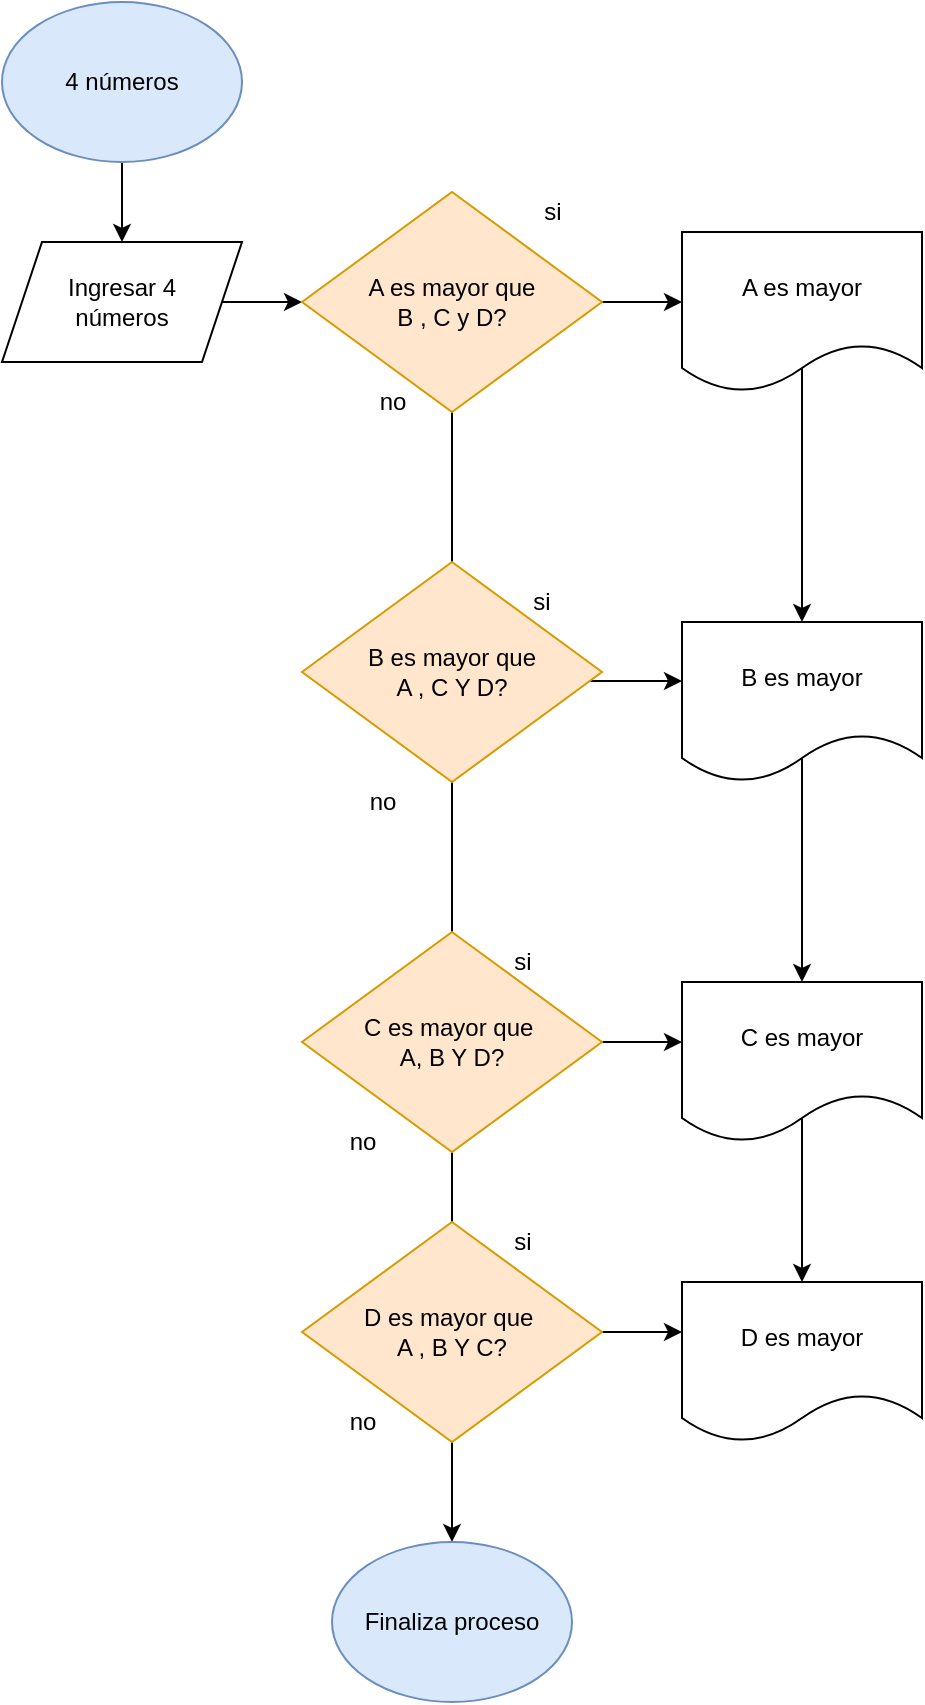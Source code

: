 <mxfile version="14.8.6" type="github" pages="2">
  <diagram id="fj6QsGLIF5zpcB3G1yky" name="4 Números">
    <mxGraphModel dx="1102" dy="582" grid="1" gridSize="10" guides="1" tooltips="1" connect="1" arrows="1" fold="1" page="1" pageScale="1" pageWidth="1169" pageHeight="1654" math="0" shadow="0">
      <root>
        <mxCell id="PK90AZNPbYMcKVVDFPUc-0" />
        <mxCell id="PK90AZNPbYMcKVVDFPUc-1" parent="PK90AZNPbYMcKVVDFPUc-0" />
        <mxCell id="PK90AZNPbYMcKVVDFPUc-3" style="edgeStyle=orthogonalEdgeStyle;rounded=0;orthogonalLoop=1;jettySize=auto;html=1;" parent="PK90AZNPbYMcKVVDFPUc-1" source="PK90AZNPbYMcKVVDFPUc-2" edge="1">
          <mxGeometry relative="1" as="geometry">
            <mxPoint x="210" y="130" as="targetPoint" />
          </mxGeometry>
        </mxCell>
        <mxCell id="PK90AZNPbYMcKVVDFPUc-2" value="4 números" style="ellipse;whiteSpace=wrap;html=1;fillColor=#dae8fc;strokeColor=#6c8ebf;" parent="PK90AZNPbYMcKVVDFPUc-1" vertex="1">
          <mxGeometry x="150" y="10" width="120" height="80" as="geometry" />
        </mxCell>
        <mxCell id="PK90AZNPbYMcKVVDFPUc-5" style="edgeStyle=orthogonalEdgeStyle;rounded=0;orthogonalLoop=1;jettySize=auto;html=1;exitX=1;exitY=0.5;exitDx=0;exitDy=0;" parent="PK90AZNPbYMcKVVDFPUc-1" source="DrQtlhYqOjxopu18fMue-1" target="PK90AZNPbYMcKVVDFPUc-6" edge="1">
          <mxGeometry relative="1" as="geometry">
            <mxPoint x="210" y="250" as="targetPoint" />
            <mxPoint x="270" y="160" as="sourcePoint" />
          </mxGeometry>
        </mxCell>
        <mxCell id="PK90AZNPbYMcKVVDFPUc-10" style="edgeStyle=orthogonalEdgeStyle;rounded=0;orthogonalLoop=1;jettySize=auto;html=1;" parent="PK90AZNPbYMcKVVDFPUc-1" source="PK90AZNPbYMcKVVDFPUc-6" edge="1">
          <mxGeometry relative="1" as="geometry">
            <mxPoint x="375" y="320" as="targetPoint" />
          </mxGeometry>
        </mxCell>
        <mxCell id="PK90AZNPbYMcKVVDFPUc-12" style="edgeStyle=orthogonalEdgeStyle;rounded=0;orthogonalLoop=1;jettySize=auto;html=1;" parent="PK90AZNPbYMcKVVDFPUc-1" source="PK90AZNPbYMcKVVDFPUc-6" edge="1">
          <mxGeometry relative="1" as="geometry">
            <mxPoint x="490" y="160" as="targetPoint" />
          </mxGeometry>
        </mxCell>
        <mxCell id="PK90AZNPbYMcKVVDFPUc-6" value="A es mayor que &lt;br&gt;B , C y D?" style="rhombus;whiteSpace=wrap;html=1;fillColor=#ffe6cc;strokeColor=#d79b00;" parent="PK90AZNPbYMcKVVDFPUc-1" vertex="1">
          <mxGeometry x="300" y="105" width="150" height="110" as="geometry" />
        </mxCell>
        <mxCell id="PK90AZNPbYMcKVVDFPUc-8" value="si" style="text;html=1;align=center;verticalAlign=middle;resizable=0;points=[];autosize=1;strokeColor=none;" parent="PK90AZNPbYMcKVVDFPUc-1" vertex="1">
          <mxGeometry x="410" y="105" width="30" height="20" as="geometry" />
        </mxCell>
        <mxCell id="PK90AZNPbYMcKVVDFPUc-9" value="no" style="text;html=1;align=center;verticalAlign=middle;resizable=0;points=[];autosize=1;strokeColor=none;" parent="PK90AZNPbYMcKVVDFPUc-1" vertex="1">
          <mxGeometry x="330" y="200" width="30" height="20" as="geometry" />
        </mxCell>
        <mxCell id="PK90AZNPbYMcKVVDFPUc-14" style="edgeStyle=orthogonalEdgeStyle;rounded=0;orthogonalLoop=1;jettySize=auto;html=1;entryX=0.5;entryY=0;entryDx=0;entryDy=0;" parent="PK90AZNPbYMcKVVDFPUc-1" edge="1">
          <mxGeometry relative="1" as="geometry">
            <mxPoint x="550" y="320" as="targetPoint" />
            <mxPoint x="550" y="190" as="sourcePoint" />
          </mxGeometry>
        </mxCell>
        <mxCell id="PK90AZNPbYMcKVVDFPUc-16" style="edgeStyle=orthogonalEdgeStyle;rounded=0;orthogonalLoop=1;jettySize=auto;html=1;" parent="PK90AZNPbYMcKVVDFPUc-1" edge="1">
          <mxGeometry relative="1" as="geometry">
            <mxPoint x="490" y="349.5" as="targetPoint" />
            <mxPoint x="440" y="349.5" as="sourcePoint" />
          </mxGeometry>
        </mxCell>
        <mxCell id="PK90AZNPbYMcKVVDFPUc-20" style="edgeStyle=orthogonalEdgeStyle;rounded=0;orthogonalLoop=1;jettySize=auto;html=1;" parent="PK90AZNPbYMcKVVDFPUc-1" edge="1">
          <mxGeometry relative="1" as="geometry">
            <mxPoint x="375" y="500" as="targetPoint" />
            <mxPoint x="375" y="400" as="sourcePoint" />
          </mxGeometry>
        </mxCell>
        <mxCell id="PK90AZNPbYMcKVVDFPUc-35" style="edgeStyle=orthogonalEdgeStyle;rounded=0;orthogonalLoop=1;jettySize=auto;html=1;" parent="PK90AZNPbYMcKVVDFPUc-1" edge="1">
          <mxGeometry relative="1" as="geometry">
            <mxPoint x="550" y="380" as="sourcePoint" />
            <mxPoint x="550" y="500" as="targetPoint" />
          </mxGeometry>
        </mxCell>
        <mxCell id="PK90AZNPbYMcKVVDFPUc-18" value="si" style="text;html=1;strokeColor=none;fillColor=none;align=center;verticalAlign=middle;whiteSpace=wrap;rounded=0;" parent="PK90AZNPbYMcKVVDFPUc-1" vertex="1">
          <mxGeometry x="400" y="300" width="40" height="20" as="geometry" />
        </mxCell>
        <mxCell id="PK90AZNPbYMcKVVDFPUc-19" value="no" style="text;html=1;align=center;verticalAlign=middle;resizable=0;points=[];autosize=1;strokeColor=none;" parent="PK90AZNPbYMcKVVDFPUc-1" vertex="1">
          <mxGeometry x="325" y="400" width="30" height="20" as="geometry" />
        </mxCell>
        <mxCell id="PK90AZNPbYMcKVVDFPUc-22" style="edgeStyle=orthogonalEdgeStyle;rounded=0;orthogonalLoop=1;jettySize=auto;html=1;" parent="PK90AZNPbYMcKVVDFPUc-1" edge="1">
          <mxGeometry relative="1" as="geometry">
            <mxPoint x="490" y="530" as="targetPoint" />
            <mxPoint x="440" y="530" as="sourcePoint" />
          </mxGeometry>
        </mxCell>
        <mxCell id="PK90AZNPbYMcKVVDFPUc-26" style="edgeStyle=orthogonalEdgeStyle;rounded=0;orthogonalLoop=1;jettySize=auto;html=1;" parent="PK90AZNPbYMcKVVDFPUc-1" edge="1">
          <mxGeometry relative="1" as="geometry">
            <mxPoint x="375" y="650" as="targetPoint" />
            <mxPoint x="375" y="570" as="sourcePoint" />
          </mxGeometry>
        </mxCell>
        <mxCell id="PK90AZNPbYMcKVVDFPUc-36" style="edgeStyle=orthogonalEdgeStyle;rounded=0;orthogonalLoop=1;jettySize=auto;html=1;" parent="PK90AZNPbYMcKVVDFPUc-1" edge="1">
          <mxGeometry relative="1" as="geometry">
            <mxPoint x="550" y="650" as="targetPoint" />
            <mxPoint x="550" y="560" as="sourcePoint" />
          </mxGeometry>
        </mxCell>
        <mxCell id="PK90AZNPbYMcKVVDFPUc-24" value="si" style="text;html=1;align=center;verticalAlign=middle;resizable=0;points=[];autosize=1;strokeColor=none;" parent="PK90AZNPbYMcKVVDFPUc-1" vertex="1">
          <mxGeometry x="395" y="480" width="30" height="20" as="geometry" />
        </mxCell>
        <mxCell id="PK90AZNPbYMcKVVDFPUc-25" value="no" style="text;html=1;align=center;verticalAlign=middle;resizable=0;points=[];autosize=1;strokeColor=none;" parent="PK90AZNPbYMcKVVDFPUc-1" vertex="1">
          <mxGeometry x="315" y="570" width="30" height="20" as="geometry" />
        </mxCell>
        <mxCell id="PK90AZNPbYMcKVVDFPUc-30" value="si" style="text;html=1;align=center;verticalAlign=middle;resizable=0;points=[];autosize=1;strokeColor=none;" parent="PK90AZNPbYMcKVVDFPUc-1" vertex="1">
          <mxGeometry x="395" y="620" width="30" height="20" as="geometry" />
        </mxCell>
        <mxCell id="PK90AZNPbYMcKVVDFPUc-31" value="no" style="text;html=1;align=center;verticalAlign=middle;resizable=0;points=[];autosize=1;strokeColor=none;" parent="PK90AZNPbYMcKVVDFPUc-1" vertex="1">
          <mxGeometry x="315" y="710" width="30" height="20" as="geometry" />
        </mxCell>
        <mxCell id="PK90AZNPbYMcKVVDFPUc-34" value="B es mayor que &lt;br&gt;A , C Y D?" style="rhombus;whiteSpace=wrap;html=1;fillColor=#ffe6cc;strokeColor=#d79b00;" parent="PK90AZNPbYMcKVVDFPUc-1" vertex="1">
          <mxGeometry x="300" y="290" width="150" height="110" as="geometry" />
        </mxCell>
        <mxCell id="PK90AZNPbYMcKVVDFPUc-37" value="C es mayor que&amp;nbsp;&lt;br&gt;A, B Y D?" style="rhombus;whiteSpace=wrap;html=1;fillColor=#ffe6cc;strokeColor=#d79b00;" parent="PK90AZNPbYMcKVVDFPUc-1" vertex="1">
          <mxGeometry x="300" y="475" width="150" height="110" as="geometry" />
        </mxCell>
        <mxCell id="PK90AZNPbYMcKVVDFPUc-40" style="edgeStyle=orthogonalEdgeStyle;rounded=0;orthogonalLoop=1;jettySize=auto;html=1;entryX=0;entryY=0.5;entryDx=0;entryDy=0;" parent="PK90AZNPbYMcKVVDFPUc-1" source="PK90AZNPbYMcKVVDFPUc-38" edge="1">
          <mxGeometry relative="1" as="geometry">
            <mxPoint x="490" y="675" as="targetPoint" />
          </mxGeometry>
        </mxCell>
        <mxCell id="DrQtlhYqOjxopu18fMue-2" style="edgeStyle=orthogonalEdgeStyle;rounded=0;orthogonalLoop=1;jettySize=auto;html=1;" edge="1" parent="PK90AZNPbYMcKVVDFPUc-1" source="PK90AZNPbYMcKVVDFPUc-38" target="DrQtlhYqOjxopu18fMue-3">
          <mxGeometry relative="1" as="geometry">
            <mxPoint x="375" y="780" as="targetPoint" />
          </mxGeometry>
        </mxCell>
        <mxCell id="PK90AZNPbYMcKVVDFPUc-38" value="D es mayor que&amp;nbsp;&lt;br&gt;A , B Y C?" style="rhombus;whiteSpace=wrap;html=1;fillColor=#ffe6cc;strokeColor=#d79b00;" parent="PK90AZNPbYMcKVVDFPUc-1" vertex="1">
          <mxGeometry x="300" y="620" width="150" height="110" as="geometry" />
        </mxCell>
        <mxCell id="DrQtlhYqOjxopu18fMue-1" value="Ingresar 4 &lt;br&gt;números" style="shape=parallelogram;perimeter=parallelogramPerimeter;whiteSpace=wrap;html=1;fixedSize=1;" vertex="1" parent="PK90AZNPbYMcKVVDFPUc-1">
          <mxGeometry x="150" y="130" width="120" height="60" as="geometry" />
        </mxCell>
        <mxCell id="DrQtlhYqOjxopu18fMue-3" value="Finaliza proceso" style="ellipse;whiteSpace=wrap;html=1;fillColor=#dae8fc;strokeColor=#6c8ebf;" vertex="1" parent="PK90AZNPbYMcKVVDFPUc-1">
          <mxGeometry x="315" y="780" width="120" height="80" as="geometry" />
        </mxCell>
        <mxCell id="-7MBrO1tYnKpxbmTSbQL-1" value="A es mayor" style="shape=document;whiteSpace=wrap;html=1;boundedLbl=1;" vertex="1" parent="PK90AZNPbYMcKVVDFPUc-1">
          <mxGeometry x="490" y="125" width="120" height="80" as="geometry" />
        </mxCell>
        <mxCell id="-7MBrO1tYnKpxbmTSbQL-2" value="B es mayor" style="shape=document;whiteSpace=wrap;html=1;boundedLbl=1;" vertex="1" parent="PK90AZNPbYMcKVVDFPUc-1">
          <mxGeometry x="490" y="320" width="120" height="80" as="geometry" />
        </mxCell>
        <mxCell id="-7MBrO1tYnKpxbmTSbQL-3" value="C es mayor" style="shape=document;whiteSpace=wrap;html=1;boundedLbl=1;" vertex="1" parent="PK90AZNPbYMcKVVDFPUc-1">
          <mxGeometry x="490" y="500" width="120" height="80" as="geometry" />
        </mxCell>
        <mxCell id="-7MBrO1tYnKpxbmTSbQL-4" value="D es mayor" style="shape=document;whiteSpace=wrap;html=1;boundedLbl=1;" vertex="1" parent="PK90AZNPbYMcKVVDFPUc-1">
          <mxGeometry x="490" y="650" width="120" height="80" as="geometry" />
        </mxCell>
      </root>
    </mxGraphModel>
  </diagram>
  <diagram id="j3VicT8K_rTtAJutuKS0" name="Canal Premium">
    <mxGraphModel dx="1102" dy="582" grid="1" gridSize="10" guides="1" tooltips="1" connect="1" arrows="1" fold="1" page="1" pageScale="1" pageWidth="1169" pageHeight="1654" math="0" shadow="0">
      <root>
        <mxCell id="UEj_flshiFNKeRk_OgfW-0" />
        <mxCell id="UEj_flshiFNKeRk_OgfW-1" parent="UEj_flshiFNKeRk_OgfW-0" />
        <mxCell id="UEj_flshiFNKeRk_OgfW-3" style="edgeStyle=orthogonalEdgeStyle;rounded=0;orthogonalLoop=1;jettySize=auto;html=1;" parent="UEj_flshiFNKeRk_OgfW-1" source="UEj_flshiFNKeRk_OgfW-2" target="UEj_flshiFNKeRk_OgfW-4" edge="1">
          <mxGeometry relative="1" as="geometry">
            <mxPoint x="170" y="310" as="targetPoint" />
          </mxGeometry>
        </mxCell>
        <mxCell id="UEj_flshiFNKeRk_OgfW-2" value="Llamado a un cliente" style="ellipse;whiteSpace=wrap;html=1;fillColor=#dae8fc;strokeColor=#6c8ebf;" parent="UEj_flshiFNKeRk_OgfW-1" vertex="1">
          <mxGeometry x="110" y="130" width="120" height="80" as="geometry" />
        </mxCell>
        <mxCell id="UEj_flshiFNKeRk_OgfW-5" style="edgeStyle=orthogonalEdgeStyle;rounded=0;orthogonalLoop=1;jettySize=auto;html=1;" parent="UEj_flshiFNKeRk_OgfW-1" source="UEj_flshiFNKeRk_OgfW-4" target="UEj_flshiFNKeRk_OgfW-6" edge="1">
          <mxGeometry relative="1" as="geometry">
            <mxPoint x="170" y="420" as="targetPoint" />
          </mxGeometry>
        </mxCell>
        <mxCell id="UEj_flshiFNKeRk_OgfW-4" value="ejecutiva 1 contacta al cliente" style="rounded=0;whiteSpace=wrap;html=1;" parent="UEj_flshiFNKeRk_OgfW-1" vertex="1">
          <mxGeometry x="110" y="280" width="120" height="60" as="geometry" />
        </mxCell>
        <mxCell id="UEj_flshiFNKeRk_OgfW-18" style="edgeStyle=orthogonalEdgeStyle;rounded=0;orthogonalLoop=1;jettySize=auto;html=1;entryX=0.5;entryY=1;entryDx=0;entryDy=0;" parent="UEj_flshiFNKeRk_OgfW-1" source="UEj_flshiFNKeRk_OgfW-6" target="UEj_flshiFNKeRk_OgfW-13" edge="1">
          <mxGeometry relative="1" as="geometry">
            <mxPoint x="360" y="420" as="targetPoint" />
          </mxGeometry>
        </mxCell>
        <mxCell id="UEj_flshiFNKeRk_OgfW-6" value="El cliente contesta" style="rounded=0;whiteSpace=wrap;html=1;" parent="UEj_flshiFNKeRk_OgfW-1" vertex="1">
          <mxGeometry x="110" y="390" width="120" height="60" as="geometry" />
        </mxCell>
        <mxCell id="UEj_flshiFNKeRk_OgfW-16" style="edgeStyle=orthogonalEdgeStyle;rounded=0;orthogonalLoop=1;jettySize=auto;html=1;entryX=0.5;entryY=1;entryDx=0;entryDy=0;" parent="UEj_flshiFNKeRk_OgfW-1" source="UEj_flshiFNKeRk_OgfW-13" target="UEj_flshiFNKeRk_OgfW-19" edge="1">
          <mxGeometry relative="1" as="geometry">
            <mxPoint x="480" y="220" as="targetPoint" />
            <Array as="points">
              <mxPoint x="480" y="310" />
            </Array>
          </mxGeometry>
        </mxCell>
        <mxCell id="UEj_flshiFNKeRk_OgfW-17" style="edgeStyle=orthogonalEdgeStyle;rounded=0;orthogonalLoop=1;jettySize=auto;html=1;" parent="UEj_flshiFNKeRk_OgfW-1" source="UEj_flshiFNKeRk_OgfW-13" edge="1">
          <mxGeometry relative="1" as="geometry">
            <mxPoint x="480" y="420" as="targetPoint" />
            <Array as="points">
              <mxPoint x="480" y="310" />
            </Array>
          </mxGeometry>
        </mxCell>
        <mxCell id="UEj_flshiFNKeRk_OgfW-13" value="Buenos días, ¿Desea contratar TNT sport?" style="rhombus;whiteSpace=wrap;html=1;fillColor=#ffe6cc;strokeColor=#d79b00;" parent="UEj_flshiFNKeRk_OgfW-1" vertex="1">
          <mxGeometry x="270" y="250" width="140" height="120" as="geometry" />
        </mxCell>
        <mxCell id="UEj_flshiFNKeRk_OgfW-14" value="si" style="text;html=1;align=center;verticalAlign=middle;resizable=0;points=[];autosize=1;strokeColor=none;" parent="UEj_flshiFNKeRk_OgfW-1" vertex="1">
          <mxGeometry x="375" y="240" width="30" height="20" as="geometry" />
        </mxCell>
        <mxCell id="UEj_flshiFNKeRk_OgfW-15" value="no" style="text;html=1;align=center;verticalAlign=middle;resizable=0;points=[];autosize=1;strokeColor=none;" parent="UEj_flshiFNKeRk_OgfW-1" vertex="1">
          <mxGeometry x="375" y="340" width="30" height="20" as="geometry" />
        </mxCell>
        <mxCell id="UEj_flshiFNKeRk_OgfW-19" value="Pasa a ejecutiva 2&amp;nbsp;" style="rounded=0;whiteSpace=wrap;html=1;" parent="UEj_flshiFNKeRk_OgfW-1" vertex="1">
          <mxGeometry x="420" y="150" width="120" height="60" as="geometry" />
        </mxCell>
        <mxCell id="UEj_flshiFNKeRk_OgfW-26" style="edgeStyle=orthogonalEdgeStyle;rounded=0;orthogonalLoop=1;jettySize=auto;html=1;" parent="UEj_flshiFNKeRk_OgfW-1" source="UEj_flshiFNKeRk_OgfW-23" edge="1">
          <mxGeometry relative="1" as="geometry">
            <mxPoint x="480" y="600" as="targetPoint" />
          </mxGeometry>
        </mxCell>
        <mxCell id="sAQIr9pydtc5SBSluC1c-1" style="edgeStyle=orthogonalEdgeStyle;rounded=0;orthogonalLoop=1;jettySize=auto;html=1;entryX=1;entryY=0.5;entryDx=0;entryDy=0;" parent="UEj_flshiFNKeRk_OgfW-1" source="UEj_flshiFNKeRk_OgfW-23" target="UEj_flshiFNKeRk_OgfW-19" edge="1">
          <mxGeometry relative="1" as="geometry">
            <mxPoint x="710" y="180" as="targetPoint" />
            <Array as="points">
              <mxPoint x="750" y="470" />
              <mxPoint x="750" y="180" />
            </Array>
          </mxGeometry>
        </mxCell>
        <mxCell id="UEj_flshiFNKeRk_OgfW-23" value="Buenos días, ¿Desea contratar HBO?" style="rhombus;whiteSpace=wrap;html=1;fillColor=#ffe6cc;strokeColor=#d79b00;" parent="UEj_flshiFNKeRk_OgfW-1" vertex="1">
          <mxGeometry x="405" y="417.5" width="150" height="105" as="geometry" />
        </mxCell>
        <mxCell id="UEj_flshiFNKeRk_OgfW-24" value="si" style="text;html=1;align=center;verticalAlign=middle;resizable=0;points=[];autosize=1;strokeColor=none;" parent="UEj_flshiFNKeRk_OgfW-1" vertex="1">
          <mxGeometry x="520" y="417.5" width="30" height="20" as="geometry" />
        </mxCell>
        <mxCell id="UEj_flshiFNKeRk_OgfW-25" value="no" style="text;html=1;align=center;verticalAlign=middle;resizable=0;points=[];autosize=1;strokeColor=none;" parent="UEj_flshiFNKeRk_OgfW-1" vertex="1">
          <mxGeometry x="440" y="520" width="30" height="20" as="geometry" />
        </mxCell>
        <mxCell id="UEj_flshiFNKeRk_OgfW-40" style="edgeStyle=orthogonalEdgeStyle;rounded=0;orthogonalLoop=1;jettySize=auto;html=1;" parent="UEj_flshiFNKeRk_OgfW-1" source="UEj_flshiFNKeRk_OgfW-32" edge="1">
          <mxGeometry relative="1" as="geometry">
            <mxPoint x="480" y="800" as="targetPoint" />
          </mxGeometry>
        </mxCell>
        <mxCell id="iAdibBh0RFv9_q9NFAws-0" style="edgeStyle=orthogonalEdgeStyle;rounded=0;orthogonalLoop=1;jettySize=auto;html=1;" parent="UEj_flshiFNKeRk_OgfW-1" source="UEj_flshiFNKeRk_OgfW-32" edge="1">
          <mxGeometry relative="1" as="geometry">
            <mxPoint x="710" y="657.5" as="targetPoint" />
          </mxGeometry>
        </mxCell>
        <mxCell id="UEj_flshiFNKeRk_OgfW-32" value="¿Desea contratar algún &lt;br&gt;otro canal?" style="rhombus;whiteSpace=wrap;html=1;fillColor=#ffe6cc;strokeColor=#d79b00;" parent="UEj_flshiFNKeRk_OgfW-1" vertex="1">
          <mxGeometry x="405" y="600" width="150" height="115" as="geometry" />
        </mxCell>
        <mxCell id="UEj_flshiFNKeRk_OgfW-33" value="si" style="text;html=1;align=center;verticalAlign=middle;resizable=0;points=[];autosize=1;strokeColor=none;" parent="UEj_flshiFNKeRk_OgfW-1" vertex="1">
          <mxGeometry x="560" y="630" width="30" height="20" as="geometry" />
        </mxCell>
        <mxCell id="UEj_flshiFNKeRk_OgfW-34" value="no" style="text;html=1;align=center;verticalAlign=middle;resizable=0;points=[];autosize=1;strokeColor=none;" parent="UEj_flshiFNKeRk_OgfW-1" vertex="1">
          <mxGeometry x="445" y="750" width="30" height="20" as="geometry" />
        </mxCell>
        <mxCell id="UEj_flshiFNKeRk_OgfW-42" style="edgeStyle=orthogonalEdgeStyle;rounded=0;orthogonalLoop=1;jettySize=auto;html=1;startArrow=none;" parent="UEj_flshiFNKeRk_OgfW-1" source="UEj_flshiFNKeRk_OgfW-44" edge="1">
          <mxGeometry relative="1" as="geometry">
            <mxPoint x="480" y="1000" as="targetPoint" />
          </mxGeometry>
        </mxCell>
        <mxCell id="UEj_flshiFNKeRk_OgfW-41" value="Gracias por su tiempo" style="rounded=0;whiteSpace=wrap;html=1;" parent="UEj_flshiFNKeRk_OgfW-1" vertex="1">
          <mxGeometry x="420" y="800" width="120" height="60" as="geometry" />
        </mxCell>
        <mxCell id="UEj_flshiFNKeRk_OgfW-44" value="Finaliza llamada" style="rounded=0;whiteSpace=wrap;html=1;" parent="UEj_flshiFNKeRk_OgfW-1" vertex="1">
          <mxGeometry x="420" y="900" width="120" height="60" as="geometry" />
        </mxCell>
        <mxCell id="UEj_flshiFNKeRk_OgfW-45" value="" style="edgeStyle=orthogonalEdgeStyle;rounded=0;orthogonalLoop=1;jettySize=auto;html=1;endArrow=none;" parent="UEj_flshiFNKeRk_OgfW-1" source="UEj_flshiFNKeRk_OgfW-41" target="UEj_flshiFNKeRk_OgfW-44" edge="1">
          <mxGeometry relative="1" as="geometry">
            <mxPoint x="480" y="1000" as="targetPoint" />
            <mxPoint x="480" y="860" as="sourcePoint" />
          </mxGeometry>
        </mxCell>
        <mxCell id="UEj_flshiFNKeRk_OgfW-46" value="Fin" style="ellipse;whiteSpace=wrap;html=1;fillColor=#d5e8d4;strokeColor=#82b366;" parent="UEj_flshiFNKeRk_OgfW-1" vertex="1">
          <mxGeometry x="420" y="1000" width="120" height="80" as="geometry" />
        </mxCell>
        <mxCell id="iAdibBh0RFv9_q9NFAws-1" value="Pasa a ejecutiva 3" style="rounded=0;whiteSpace=wrap;html=1;" parent="UEj_flshiFNKeRk_OgfW-1" vertex="1">
          <mxGeometry x="710" y="627.5" width="120" height="60" as="geometry" />
        </mxCell>
      </root>
    </mxGraphModel>
  </diagram>
</mxfile>
